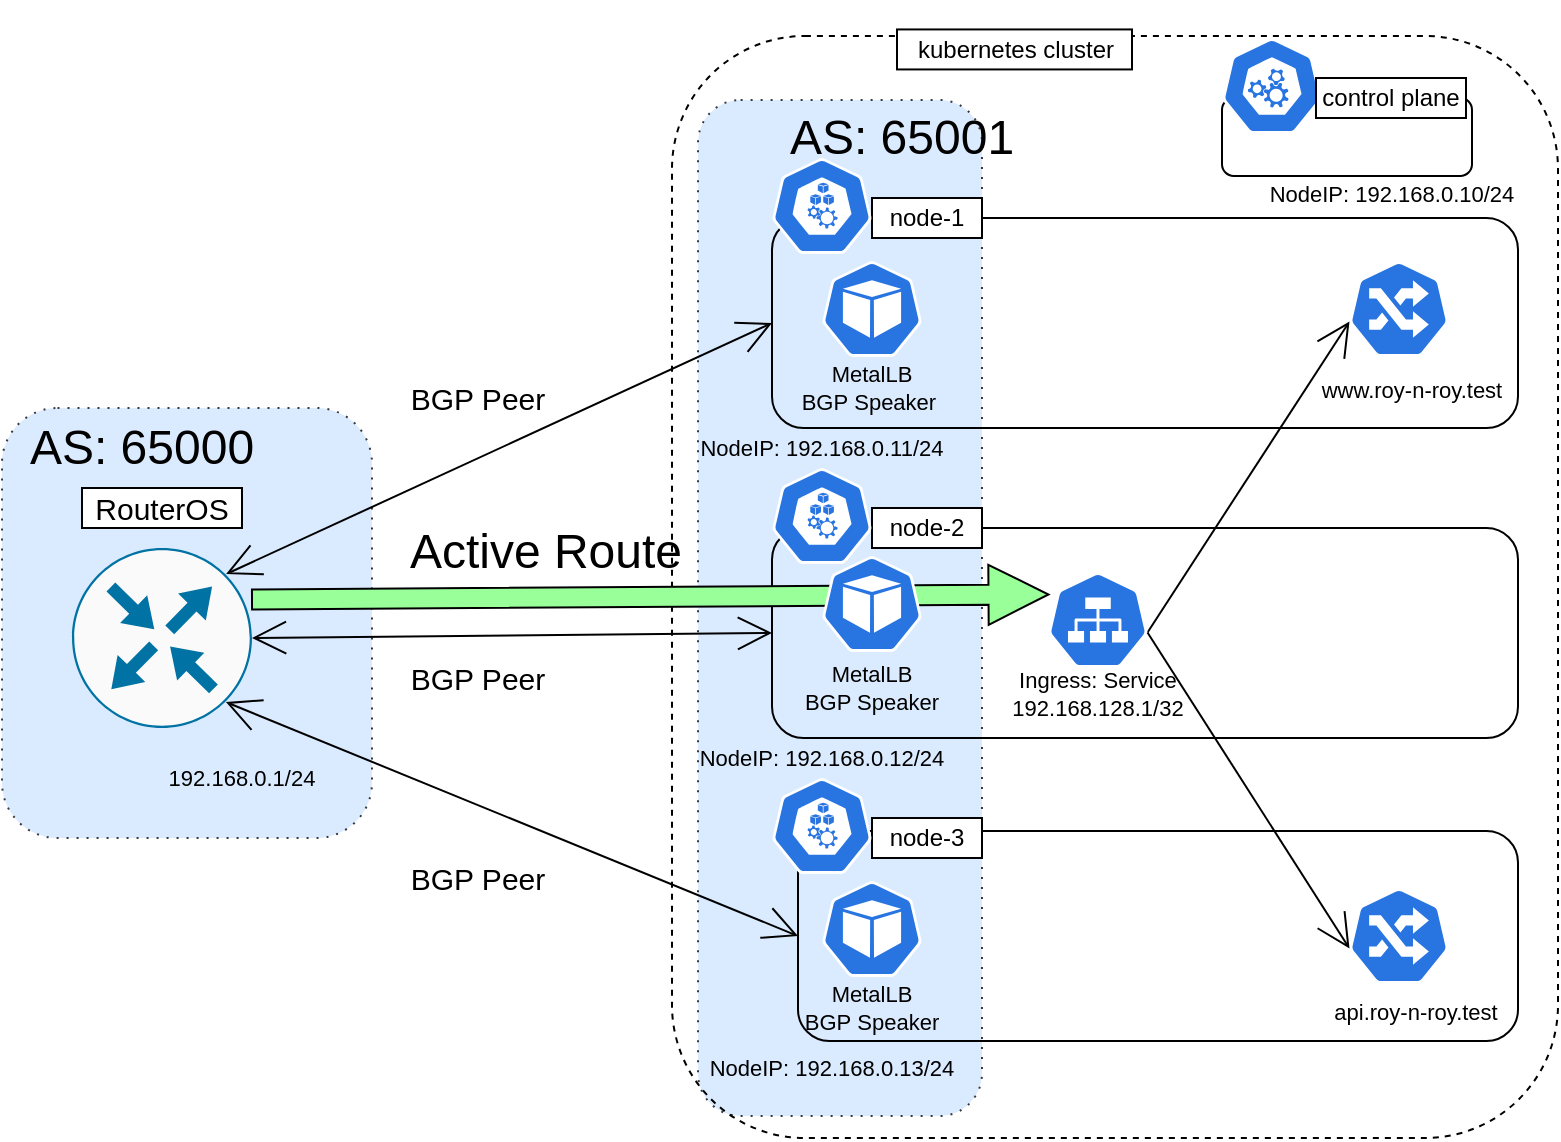 <mxfile version="13.1.3">
    <diagram id="6hGFLwfOUW9BJ-s0fimq" name="Page-1">
        <mxGraphModel dx="1699" dy="880" grid="1" gridSize="10" guides="1" tooltips="1" connect="1" arrows="1" fold="1" page="1" pageScale="1" pageWidth="827" pageHeight="1169" math="0" shadow="0">
            <root>
                <mxCell id="0"/>
                <mxCell id="1" parent="0"/>
                <mxCell id="64" value="" style="rounded=1;whiteSpace=wrap;html=1;strokeColor=#36393d;fillColor=#DBEBFF;fontSize=11;dashed=1;dashPattern=1 4;" parent="1" vertex="1">
                    <mxGeometry x="390" y="72" width="142" height="508" as="geometry"/>
                </mxCell>
                <mxCell id="37" value="" style="rounded=1;whiteSpace=wrap;html=1;fontSize=15;fillColor=none;dashed=1;" parent="1" vertex="1">
                    <mxGeometry x="377" y="40" width="443" height="551" as="geometry"/>
                </mxCell>
                <mxCell id="59" value="" style="rounded=1;whiteSpace=wrap;html=1;strokeColor=#36393d;fillColor=#DBEBFF;fontSize=11;dashed=1;dashPattern=1 4;" parent="1" vertex="1">
                    <mxGeometry x="42" y="226" width="185" height="215" as="geometry"/>
                </mxCell>
                <mxCell id="19" value="" style="rounded=1;whiteSpace=wrap;html=1;fillColor=none;" parent="1" vertex="1">
                    <mxGeometry x="440" y="437.5" width="360" height="105" as="geometry"/>
                </mxCell>
                <mxCell id="14" value="" style="rounded=1;whiteSpace=wrap;html=1;fillColor=none;" parent="1" vertex="1">
                    <mxGeometry x="427" y="286" width="373" height="105" as="geometry"/>
                </mxCell>
                <mxCell id="10" value="" style="rounded=1;whiteSpace=wrap;html=1;fillColor=none;" parent="1" vertex="1">
                    <mxGeometry x="427" y="131" width="373" height="105" as="geometry"/>
                </mxCell>
                <mxCell id="5" value="" style="rounded=1;whiteSpace=wrap;html=1;fillColor=none;" parent="1" vertex="1">
                    <mxGeometry x="652" y="71" width="125" height="39" as="geometry"/>
                </mxCell>
                <mxCell id="3" value="" style="html=1;dashed=0;whitespace=wrap;fillColor=#2875E2;strokeColor=#ffffff;points=[[0.005,0.63,0],[0.1,0.2,0],[0.9,0.2,0],[0.5,0,0],[0.995,0.63,0],[0.72,0.99,0],[0.5,1,0],[0.28,0.99,0]];shape=mxgraph.kubernetes.icon;prIcon=master" parent="1" vertex="1">
                    <mxGeometry x="652" y="41" width="50" height="48" as="geometry"/>
                </mxCell>
                <mxCell id="9" value="control plane" style="rounded=0;whiteSpace=wrap;html=1;fillColor=#FFFFFF;" parent="1" vertex="1">
                    <mxGeometry x="699" y="61" width="75" height="20" as="geometry"/>
                </mxCell>
                <mxCell id="11" value="node-1" style="rounded=0;whiteSpace=wrap;html=1;fillColor=#FFFFFF;" parent="1" vertex="1">
                    <mxGeometry x="477" y="121" width="55" height="20" as="geometry"/>
                </mxCell>
                <mxCell id="4" value="" style="html=1;dashed=0;whitespace=wrap;fillColor=#2875E2;strokeColor=#ffffff;points=[[0.005,0.63,0],[0.1,0.2,0],[0.9,0.2,0],[0.5,0,0],[0.995,0.63,0],[0.72,0.99,0],[0.5,1,0],[0.28,0.99,0]];shape=mxgraph.kubernetes.icon;prIcon=node" parent="1" vertex="1">
                    <mxGeometry x="427" y="101" width="50" height="48" as="geometry"/>
                </mxCell>
                <mxCell id="12" value="" style="html=1;dashed=0;whitespace=wrap;fillColor=#2875E2;strokeColor=#ffffff;points=[[0.005,0.63,0],[0.1,0.2,0],[0.9,0.2,0],[0.5,0,0],[0.995,0.63,0],[0.72,0.99,0],[0.5,1,0],[0.28,0.99,0]];shape=mxgraph.kubernetes.icon;prIcon=pod" parent="1" vertex="1">
                    <mxGeometry x="452" y="152.5" width="50" height="48" as="geometry"/>
                </mxCell>
                <mxCell id="15" value="" style="html=1;dashed=0;whitespace=wrap;fillColor=#2875E2;strokeColor=#ffffff;points=[[0.005,0.63,0],[0.1,0.2,0],[0.9,0.2,0],[0.5,0,0],[0.995,0.63,0],[0.72,0.99,0],[0.5,1,0],[0.28,0.99,0]];shape=mxgraph.kubernetes.icon;prIcon=ing" parent="1" vertex="1">
                    <mxGeometry x="715.5" y="152.5" width="50" height="48" as="geometry"/>
                </mxCell>
                <mxCell id="16" value="node-2" style="rounded=0;whiteSpace=wrap;html=1;fillColor=#FFFFFF;" parent="1" vertex="1">
                    <mxGeometry x="477" y="276" width="55" height="20" as="geometry"/>
                </mxCell>
                <mxCell id="17" value="" style="html=1;dashed=0;whitespace=wrap;fillColor=#2875E2;strokeColor=#ffffff;points=[[0.005,0.63,0],[0.1,0.2,0],[0.9,0.2,0],[0.5,0,0],[0.995,0.63,0],[0.72,0.99,0],[0.5,1,0],[0.28,0.99,0]];shape=mxgraph.kubernetes.icon;prIcon=node" parent="1" vertex="1">
                    <mxGeometry x="427" y="256" width="50" height="48" as="geometry"/>
                </mxCell>
                <mxCell id="21" value="node-3" style="rounded=0;whiteSpace=wrap;html=1;fillColor=#FFFFFF;" parent="1" vertex="1">
                    <mxGeometry x="477" y="431" width="55" height="20" as="geometry"/>
                </mxCell>
                <mxCell id="22" value="" style="html=1;dashed=0;whitespace=wrap;fillColor=#2875E2;strokeColor=#ffffff;points=[[0.005,0.63,0],[0.1,0.2,0],[0.9,0.2,0],[0.5,0,0],[0.995,0.63,0],[0.72,0.99,0],[0.5,1,0],[0.28,0.99,0]];shape=mxgraph.kubernetes.icon;prIcon=node" parent="1" vertex="1">
                    <mxGeometry x="427" y="411" width="50" height="48" as="geometry"/>
                </mxCell>
                <mxCell id="23" value="" style="html=1;dashed=0;whitespace=wrap;fillColor=#2875E2;strokeColor=#ffffff;points=[[0.005,0.63,0],[0.1,0.2,0],[0.9,0.2,0],[0.5,0,0],[0.995,0.63,0],[0.72,0.99,0],[0.5,1,0],[0.28,0.99,0]];shape=mxgraph.kubernetes.icon;prIcon=pod" parent="1" vertex="1">
                    <mxGeometry x="452" y="462.5" width="50" height="48" as="geometry"/>
                </mxCell>
                <mxCell id="26" style="rounded=0;orthogonalLoop=1;jettySize=auto;html=1;exitX=0.856;exitY=0.145;exitDx=0;exitDy=0;exitPerimeter=0;startArrow=open;startFill=0;endArrow=open;endFill=0;endSize=15;startSize=15;entryX=0;entryY=0.5;entryDx=0;entryDy=0;" parent="1" source="24" target="10" edge="1">
                    <mxGeometry relative="1" as="geometry">
                        <mxPoint x="430" y="184" as="targetPoint"/>
                    </mxGeometry>
                </mxCell>
                <mxCell id="29" style="rounded=0;orthogonalLoop=1;jettySize=auto;html=1;exitX=1;exitY=0.5;exitDx=0;exitDy=0;exitPerimeter=0;entryX=0;entryY=0.5;entryDx=0;entryDy=0;startArrow=open;startFill=0;endArrow=open;endFill=0;endSize=15;startSize=15;" parent="1" source="24" target="14" edge="1">
                    <mxGeometry relative="1" as="geometry"/>
                </mxCell>
                <mxCell id="31" style="rounded=0;orthogonalLoop=1;jettySize=auto;html=1;exitX=0.855;exitY=0.856;exitDx=0;exitDy=0;exitPerimeter=0;entryX=0;entryY=0.5;entryDx=0;entryDy=0;startArrow=open;startFill=0;endArrow=open;endFill=0;endSize=15;startSize=15;" parent="1" source="24" target="19" edge="1">
                    <mxGeometry relative="1" as="geometry">
                        <mxPoint x="387" y="501" as="targetPoint"/>
                    </mxGeometry>
                </mxCell>
                <mxCell id="24" value="" style="points=[[0.5,0,0],[1,0.5,0],[0.5,1,0],[0,0.5,0],[0.145,0.145,0],[0.856,0.145,0],[0.855,0.856,0],[0.145,0.855,0]];verticalLabelPosition=bottom;html=1;verticalAlign=top;aspect=fixed;align=center;pointerEvents=1;shape=mxgraph.cisco19.rect;prIcon=router;fillColor=#FAFAFA;strokeColor=#0072A3;" parent="1" vertex="1">
                    <mxGeometry x="77" y="296" width="90" height="90" as="geometry"/>
                </mxCell>
                <mxCell id="33" value="&lt;font style=&quot;font-size: 24px&quot;&gt;Active Route&lt;/font&gt;" style="text;html=1;strokeColor=none;fillColor=none;align=center;verticalAlign=middle;whiteSpace=wrap;rounded=0;fontSize=15;" parent="1" vertex="1">
                    <mxGeometry x="238" y="288" width="152" height="20" as="geometry"/>
                </mxCell>
                <mxCell id="35" value="BGP Peer" style="text;html=1;strokeColor=none;fillColor=none;align=center;verticalAlign=middle;whiteSpace=wrap;rounded=0;fontSize=15;" parent="1" vertex="1">
                    <mxGeometry x="240" y="451" width="80" height="20" as="geometry"/>
                </mxCell>
                <mxCell id="36" value="BGP Peer" style="text;html=1;strokeColor=none;fillColor=none;align=center;verticalAlign=middle;whiteSpace=wrap;rounded=0;fontSize=15;" parent="1" vertex="1">
                    <mxGeometry x="240" y="210.5" width="80" height="20" as="geometry"/>
                </mxCell>
                <mxCell id="38" value="" style="shape=image;imageAspect=0;aspect=fixed;verticalLabelPosition=bottom;verticalAlign=top;dashed=1;fillColor=none;fontSize=15;image=https://raw.githubusercontent.com/kubernetes/kubernetes/master/logo/logo.svg;" parent="1" vertex="1">
                    <mxGeometry x="427" y="22.44" width="50" height="48.56" as="geometry"/>
                </mxCell>
                <mxCell id="39" value="kubernetes cluster" style="rounded=0;whiteSpace=wrap;html=1;fillColor=#FFFFFF;" parent="1" vertex="1">
                    <mxGeometry x="489.5" y="36.72" width="117.5" height="20" as="geometry"/>
                </mxCell>
                <mxCell id="41" value="RouterOS" style="text;html=1;strokeColor=#000000;fillColor=#ffffff;align=center;verticalAlign=middle;whiteSpace=wrap;rounded=0;fontSize=15;" parent="1" vertex="1">
                    <mxGeometry x="82" y="266" width="80" height="20" as="geometry"/>
                </mxCell>
                <mxCell id="42" value="192.168.0.1/24" style="text;html=1;strokeColor=none;fillColor=none;align=center;verticalAlign=middle;whiteSpace=wrap;rounded=0;fontSize=11;" parent="1" vertex="1">
                    <mxGeometry x="127" y="401" width="70" height="20" as="geometry"/>
                </mxCell>
                <mxCell id="46" value="www.roy-n-roy.test" style="text;html=1;strokeColor=none;fillColor=none;align=center;verticalAlign=middle;whiteSpace=wrap;rounded=0;fontSize=11;" parent="1" vertex="1">
                    <mxGeometry x="697" y="209" width="100" height="15" as="geometry"/>
                </mxCell>
                <mxCell id="51" value="NodeIP: 192.168.0.12/24" style="text;html=1;strokeColor=none;fillColor=none;align=center;verticalAlign=middle;whiteSpace=wrap;rounded=0;fontSize=11;" parent="1" vertex="1">
                    <mxGeometry x="377" y="391" width="150" height="20" as="geometry"/>
                </mxCell>
                <mxCell id="52" value="NodeIP: 192.168.0.13/24" style="text;html=1;strokeColor=none;fillColor=none;align=center;verticalAlign=middle;whiteSpace=wrap;rounded=0;fontSize=11;" parent="1" vertex="1">
                    <mxGeometry x="382" y="546" width="150" height="20" as="geometry"/>
                </mxCell>
                <mxCell id="53" value="NodeIP: 192.168.0.10/24" style="text;html=1;strokeColor=none;fillColor=none;align=center;verticalAlign=middle;whiteSpace=wrap;rounded=0;fontSize=11;" parent="1" vertex="1">
                    <mxGeometry x="661.5" y="108.5" width="150" height="20" as="geometry"/>
                </mxCell>
                <mxCell id="54" value="MetalLB&lt;br&gt;BGP Speaker" style="text;html=1;strokeColor=none;fillColor=none;align=center;verticalAlign=middle;whiteSpace=wrap;rounded=0;fontSize=11;" parent="1" vertex="1">
                    <mxGeometry x="437" y="351" width="80" height="30" as="geometry"/>
                </mxCell>
                <mxCell id="55" value="MetalLB&lt;br&gt;BGP&amp;nbsp;Speaker&amp;nbsp;" style="text;html=1;strokeColor=none;fillColor=none;align=center;verticalAlign=middle;whiteSpace=wrap;rounded=0;fontSize=11;" parent="1" vertex="1">
                    <mxGeometry x="437" y="200.5" width="80" height="30" as="geometry"/>
                </mxCell>
                <mxCell id="56" value="MetalLB&lt;br&gt;BGP&amp;nbsp;Speaker" style="text;html=1;strokeColor=none;fillColor=none;align=center;verticalAlign=middle;whiteSpace=wrap;rounded=0;fontSize=11;" parent="1" vertex="1">
                    <mxGeometry x="437" y="510.5" width="80" height="30" as="geometry"/>
                </mxCell>
                <mxCell id="61" value="AS: 65000" style="text;html=1;strokeColor=none;fillColor=none;align=center;verticalAlign=middle;whiteSpace=wrap;rounded=0;fontSize=24;" parent="1" vertex="1">
                    <mxGeometry x="47" y="226.25" width="130" height="39.5" as="geometry"/>
                </mxCell>
                <mxCell id="62" value="AS: 65001" style="text;html=1;strokeColor=none;fillColor=none;align=center;verticalAlign=middle;whiteSpace=wrap;rounded=0;fontSize=24;" parent="1" vertex="1">
                    <mxGeometry x="427" y="71" width="130" height="39.5" as="geometry"/>
                </mxCell>
                <mxCell id="65" value="NodeIP: 192.168.0.11/24" style="text;html=1;strokeColor=none;fillColor=none;align=center;verticalAlign=middle;whiteSpace=wrap;rounded=0;fontSize=11;" parent="1" vertex="1">
                    <mxGeometry x="377" y="236" width="150" height="20" as="geometry"/>
                </mxCell>
                <mxCell id="66" value="Ingress: Service&lt;br&gt;192.168.128.1/32" style="text;html=1;strokeColor=none;fillColor=none;align=center;verticalAlign=middle;whiteSpace=wrap;rounded=0;fontSize=11;" parent="1" vertex="1">
                    <mxGeometry x="540" y="356" width="100" height="25" as="geometry"/>
                </mxCell>
                <mxCell id="78" value="" style="html=1;dashed=0;whitespace=wrap;fillColor=#2875E2;strokeColor=#ffffff;points=[[0.005,0.63,0],[0.1,0.2,0],[0.9,0.2,0],[0.5,0,0],[0.995,0.63,0],[0.72,0.99,0],[0.5,1,0],[0.28,0.99,0]];shape=mxgraph.kubernetes.icon;prIcon=ing" parent="1" vertex="1">
                    <mxGeometry x="715.5" y="466" width="50" height="48" as="geometry"/>
                </mxCell>
                <mxCell id="79" value="api.roy-n-roy.test" style="text;html=1;strokeColor=none;fillColor=none;align=center;verticalAlign=middle;whiteSpace=wrap;rounded=0;fontSize=11;" parent="1" vertex="1">
                    <mxGeometry x="699" y="520" width="100" height="15" as="geometry"/>
                </mxCell>
                <mxCell id="80" style="rounded=0;orthogonalLoop=1;jettySize=auto;html=1;exitX=0.995;exitY=0.63;exitDx=0;exitDy=0;exitPerimeter=0;entryX=0.005;entryY=0.63;entryDx=0;entryDy=0;startArrow=none;startFill=0;endArrow=open;endFill=0;endSize=15;startSize=15;entryPerimeter=0;" parent="1" source="82" target="15" edge="1">
                    <mxGeometry relative="1" as="geometry">
                        <mxPoint x="679.75" y="338.24" as="sourcePoint"/>
                        <mxPoint x="645" y="327.6" as="targetPoint"/>
                    </mxGeometry>
                </mxCell>
                <mxCell id="82" value="" style="html=1;dashed=0;whitespace=wrap;fillColor=#2875E2;strokeColor=#ffffff;points=[[0.005,0.63,0],[0.1,0.2,0],[0.9,0.2,0],[0.5,0,0],[0.995,0.63,0],[0.72,0.99,0],[0.5,1,0],[0.28,0.99,0]];shape=mxgraph.kubernetes.icon;prIcon=svc;fontSize=11;" parent="1" vertex="1">
                    <mxGeometry x="565" y="308" width="50" height="48" as="geometry"/>
                </mxCell>
                <mxCell id="85" style="rounded=0;orthogonalLoop=1;jettySize=auto;html=1;exitX=0.995;exitY=0.63;exitDx=0;exitDy=0;exitPerimeter=0;entryX=0.005;entryY=0.63;entryDx=0;entryDy=0;startArrow=none;startFill=0;endArrow=open;endFill=0;endSize=15;startSize=15;entryPerimeter=0;" parent="1" source="82" target="78" edge="1">
                    <mxGeometry relative="1" as="geometry">
                        <mxPoint x="591.75" y="349.74" as="sourcePoint"/>
                        <mxPoint x="730.25" y="302.24" as="targetPoint"/>
                    </mxGeometry>
                </mxCell>
                <mxCell id="90" value="BGP Peer" style="text;html=1;strokeColor=none;fillColor=none;align=center;verticalAlign=middle;whiteSpace=wrap;rounded=0;fontSize=15;" parent="1" vertex="1">
                    <mxGeometry x="240" y="351" width="80" height="20" as="geometry"/>
                </mxCell>
                <mxCell id="94" style="edgeStyle=none;shape=arrow;rounded=0;orthogonalLoop=1;jettySize=auto;html=1;entryX=0.005;entryY=0.63;entryDx=0;entryDy=0;fillColor=#99FF99;entryPerimeter=0;" parent="1" edge="1">
                    <mxGeometry relative="1" as="geometry">
                        <mxPoint x="167" y="321.72" as="sourcePoint"/>
                        <mxPoint x="565.25" y="319.24" as="targetPoint"/>
                    </mxGeometry>
                </mxCell>
                <mxCell id="18" value="" style="html=1;dashed=0;whitespace=wrap;fillColor=#2875E2;strokeColor=#ffffff;points=[[0.005,0.63,0],[0.1,0.2,0],[0.9,0.2,0],[0.5,0,0],[0.995,0.63,0],[0.72,0.99,0],[0.5,1,0],[0.28,0.99,0]];shape=mxgraph.kubernetes.icon;prIcon=pod" parent="1" vertex="1">
                    <mxGeometry x="452" y="300" width="50" height="48" as="geometry"/>
                </mxCell>
            </root>
        </mxGraphModel>
    </diagram>
</mxfile>